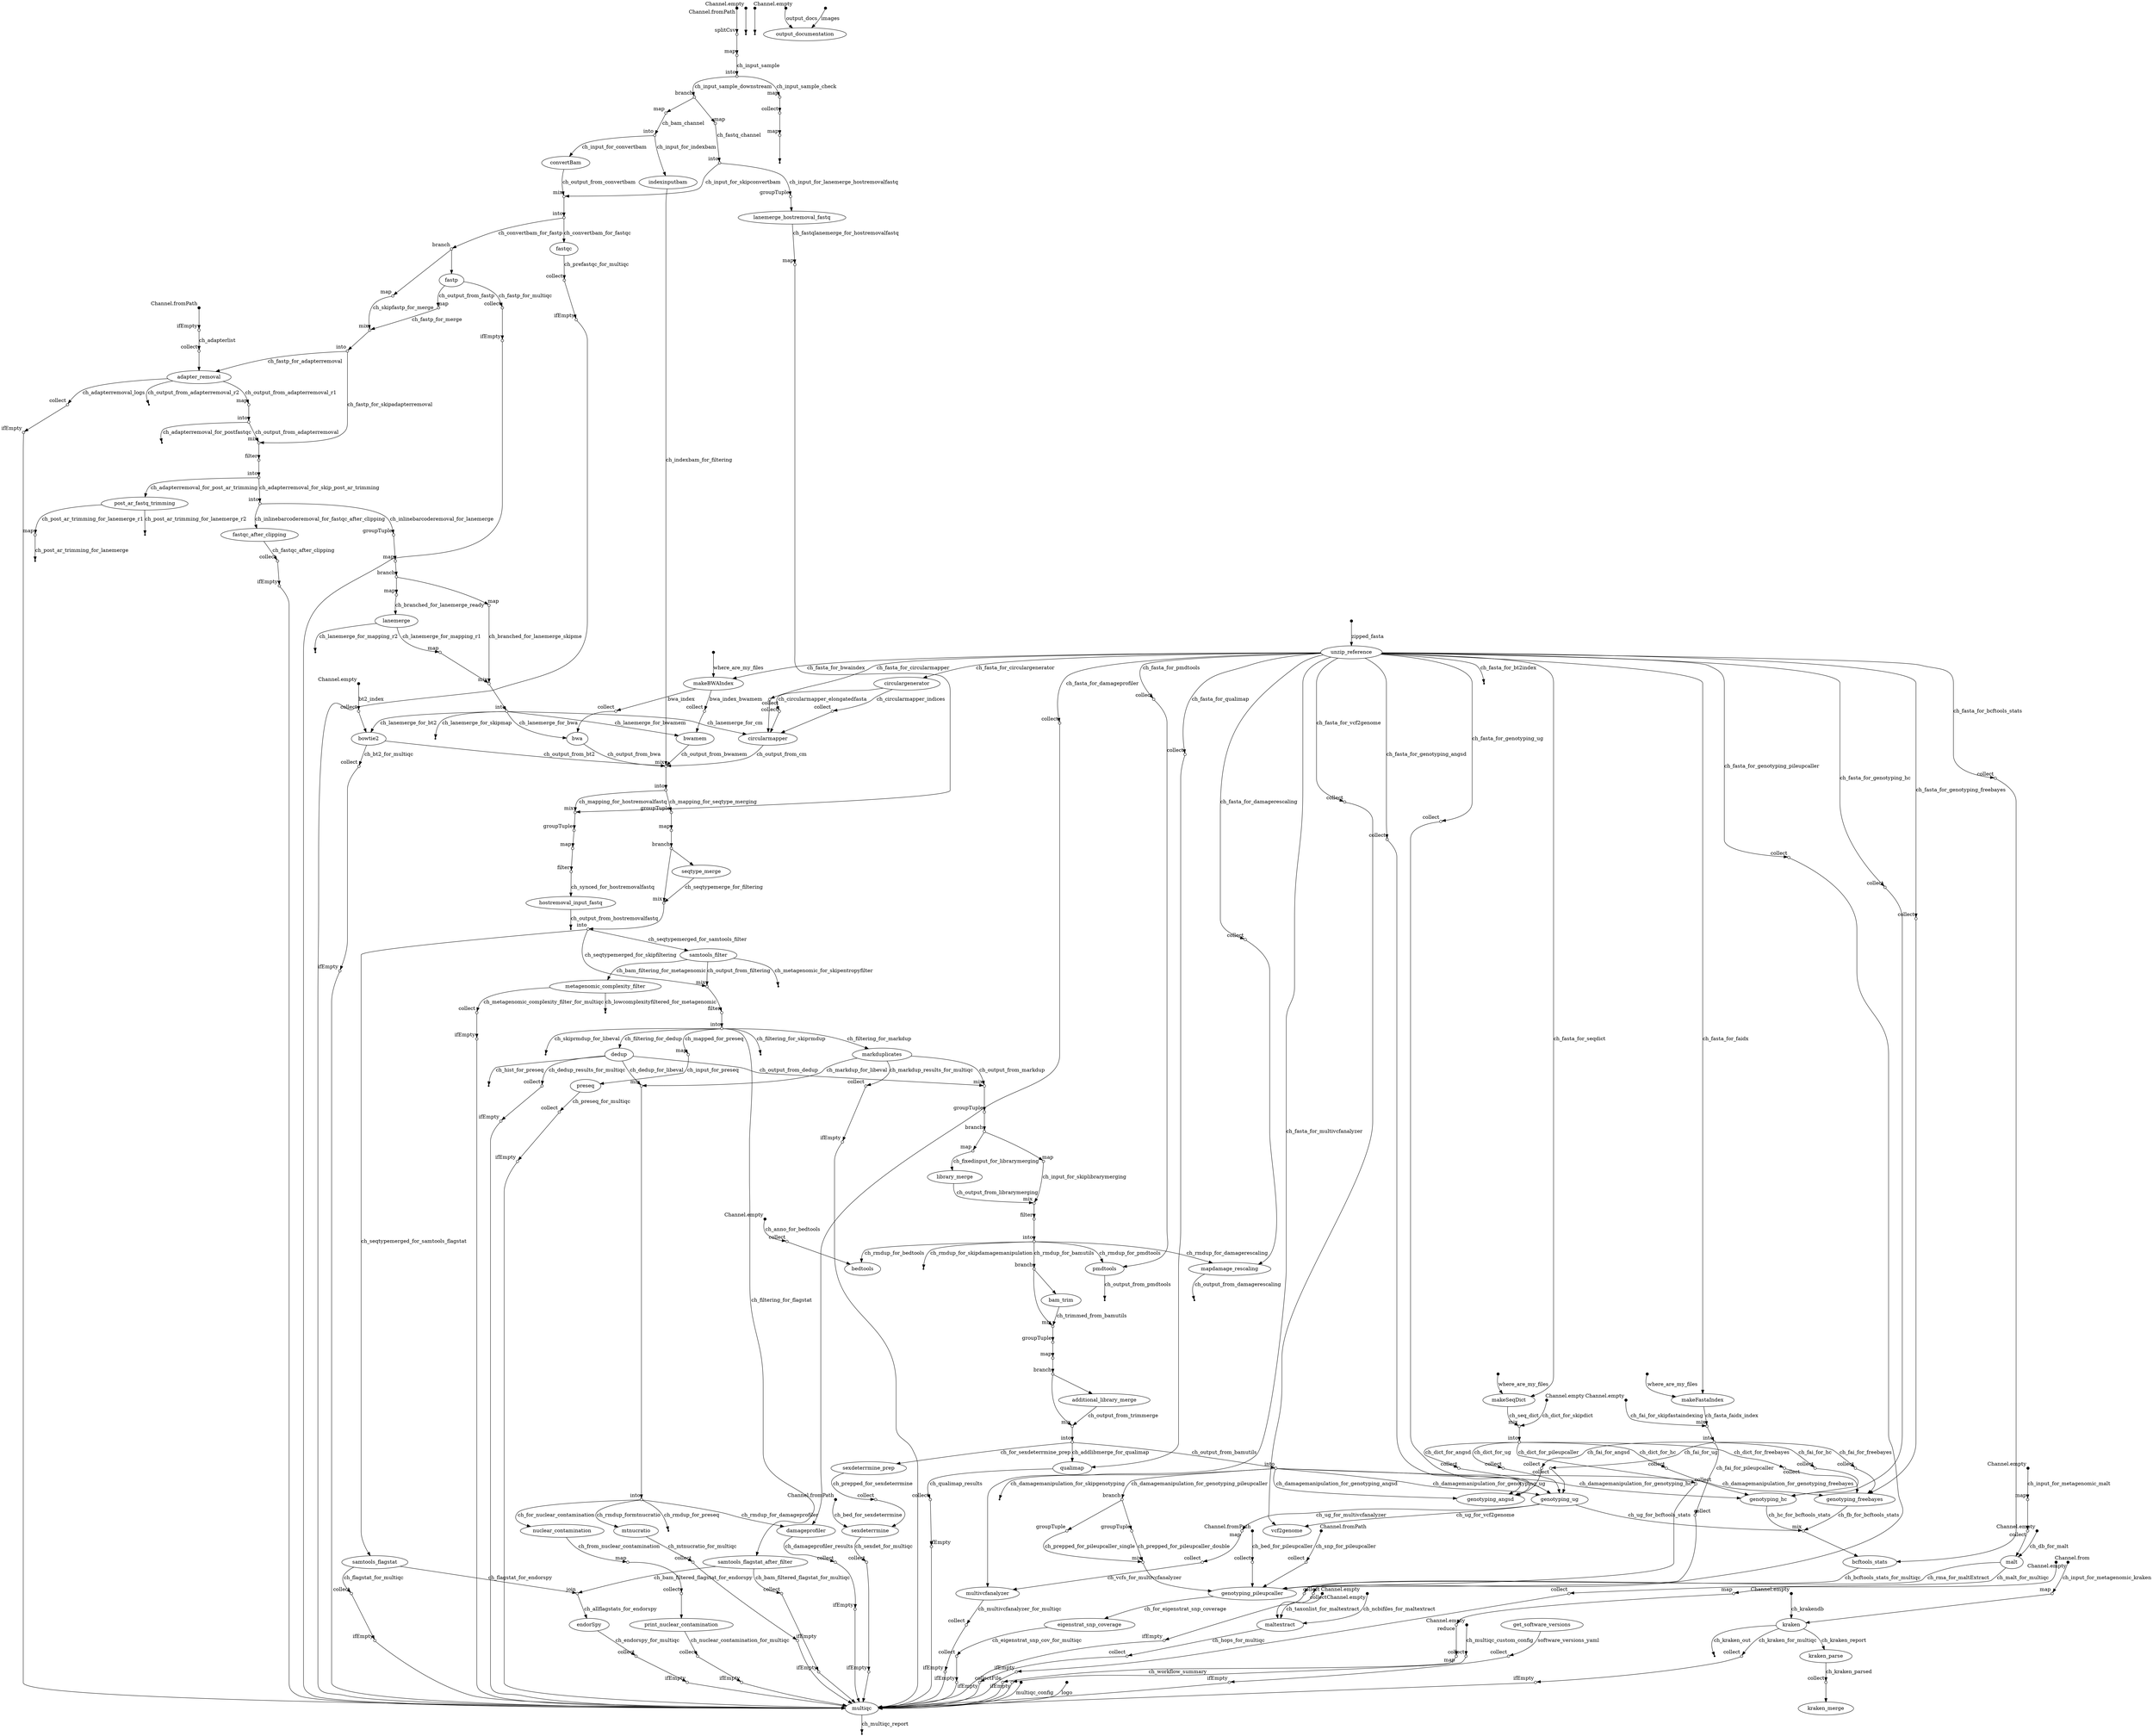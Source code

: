 digraph "pipeline_dag_20211126_150426" {
p0 [shape=point,label="",fixedsize=true,width=0.1,xlabel="Channel.empty"];
p141 [shape=circle,label="",fixedsize=true,width=0.1,xlabel="collect"];
p0 -> p141 [label="ch_anno_for_bedtools"];

p1 [shape=point,label="",fixedsize=true,width=0.1];
p2 [label="unzip_reference"];
p1 -> p2 [label="zipped_fasta"];

p2 [label="unzip_reference"];
p35 [label="makeBWAIndex"];
p2 -> p35 [label="ch_fasta_for_bwaindex"];

p2 [label="unzip_reference"];
p3 [shape=point];
p2 -> p3 [label="ch_fasta_for_bt2index"];

p2 [label="unzip_reference"];
p39 [label="makeFastaIndex"];
p2 -> p39 [label="ch_fasta_for_faidx"];

p2 [label="unzip_reference"];
p44 [label="makeSeqDict"];
p2 -> p44 [label="ch_fasta_for_seqdict"];

p2 [label="unzip_reference"];
p90 [label="circulargenerator"];
p2 -> p90 [label="ch_fasta_for_circulargenerator"];

p2 [label="unzip_reference"];
p92 [shape=circle,label="",fixedsize=true,width=0.1,xlabel="collect"];
p2 -> p92 [label="ch_fasta_for_circularmapper"];

p2 [label="unzip_reference"];
p143 [shape=circle,label="",fixedsize=true,width=0.1,xlabel="collect"];
p2 -> p143 [label="ch_fasta_for_damageprofiler"];

p2 [label="unzip_reference"];
p160 [shape=circle,label="",fixedsize=true,width=0.1,xlabel="collect"];
p2 -> p160 [label="ch_fasta_for_qualimap"];

p2 [label="unzip_reference"];
p148 [shape=circle,label="",fixedsize=true,width=0.1,xlabel="collect"];
p2 -> p148 [label="ch_fasta_for_pmdtools"];

p2 [label="unzip_reference"];
p164 [shape=circle,label="",fixedsize=true,width=0.1,xlabel="collect"];
p2 -> p164 [label="ch_fasta_for_genotyping_ug"];

p2 [label="unzip_reference"];
p168 [shape=circle,label="",fixedsize=true,width=0.1,xlabel="collect"];
p2 -> p168 [label="ch_fasta_for_genotyping_hc"];

p2 [label="unzip_reference"];
p172 [shape=circle,label="",fixedsize=true,width=0.1,xlabel="collect"];
p2 -> p172 [label="ch_fasta_for_genotyping_freebayes"];

p2 [label="unzip_reference"];
p180 [shape=circle,label="",fixedsize=true,width=0.1,xlabel="collect"];
p2 -> p180 [label="ch_fasta_for_genotyping_pileupcaller"];

p2 [label="unzip_reference"];
p194 [shape=circle,label="",fixedsize=true,width=0.1,xlabel="collect"];
p2 -> p194 [label="ch_fasta_for_vcf2genome"];

p2 [label="unzip_reference"];
p198 [label="multivcfanalyzer"];
p2 -> p198 [label="ch_fasta_for_multivcfanalyzer"];

p2 [label="unzip_reference"];
p187 [shape=circle,label="",fixedsize=true,width=0.1,xlabel="collect"];
p2 -> p187 [label="ch_fasta_for_genotyping_angsd"];

p2 [label="unzip_reference"];
p145 [shape=circle,label="",fixedsize=true,width=0.1,xlabel="collect"];
p2 -> p145 [label="ch_fasta_for_damagerescaling"];

p2 [label="unzip_reference"];
p192 [shape=circle,label="",fixedsize=true,width=0.1,xlabel="collect"];
p2 -> p192 [label="ch_fasta_for_bcftools_stats"];

p4 [shape=point,label="",fixedsize=true,width=0.1,xlabel="Channel.fromPath"];
p5 [shape=circle,label="",fixedsize=true,width=0.1,xlabel="ifEmpty"];
p4 -> p5;

p5 [shape=circle,label="",fixedsize=true,width=0.1,xlabel="ifEmpty"];
p58 [shape=circle,label="",fixedsize=true,width=0.1,xlabel="collect"];
p5 -> p58 [label="ch_adapterlist"];

p6 [shape=point,label="",fixedsize=true,width=0.1,xlabel="Channel.fromPath"];
p202 [label="sexdeterrmine"];
p6 -> p202 [label="ch_bed_for_sexdeterrmine"];

p7 [shape=point,label="",fixedsize=true,width=0.1,xlabel="Channel.fromPath"];
p183 [shape=circle,label="",fixedsize=true,width=0.1,xlabel="collect"];
p7 -> p183 [label="ch_bed_for_pileupcaller"];

p8 [shape=point,label="",fixedsize=true,width=0.1,xlabel="Channel.fromPath"];
p184 [shape=circle,label="",fixedsize=true,width=0.1,xlabel="collect"];
p8 -> p184 [label="ch_snp_for_pileupcaller"];

p9 [shape=point,label="",fixedsize=true,width=0.1,xlabel="Channel.empty"];
p213 [label="malt"];
p9 -> p213 [label="ch_db_for_malt"];

p10 [shape=point,label="",fixedsize=true,width=0.1,xlabel="Channel.empty"];
p215 [label="maltextract"];
p10 -> p215 [label="ch_taxonlist_for_maltextract"];

p11 [shape=point,label="",fixedsize=true,width=0.1,xlabel="Channel.empty"];
p215 [label="maltextract"];
p11 -> p215 [label="ch_ncbifiles_for_maltextract"];

p12 [shape=point,label="",fixedsize=true,width=0.1,xlabel="Channel.empty"];
p227 [shape=circle,label="",fixedsize=true,width=0.1,xlabel="collect"];
p12 -> p227 [label="ch_multiqc_custom_config"];

p13 [shape=point,label="",fixedsize=true,width=0.1,xlabel="Channel.empty"];
p14 [shape=point];
p13 -> p14;

p15 [shape=point,label="",fixedsize=true,width=0.1,xlabel="Channel.fromPath"];
p16 [shape=circle,label="",fixedsize=true,width=0.1,xlabel="splitCsv"];
p15 -> p16;

p16 [shape=circle,label="",fixedsize=true,width=0.1,xlabel="splitCsv"];
p17 [shape=circle,label="",fixedsize=true,width=0.1,xlabel="map"];
p16 -> p17;

p17 [shape=circle,label="",fixedsize=true,width=0.1,xlabel="map"];
p18 [shape=circle,label="",fixedsize=true,width=0.1,xlabel="into"];
p17 -> p18 [label="ch_input_sample"];

p18 [shape=circle,label="",fixedsize=true,width=0.1,xlabel="into"];
p23 [shape=circle,label="",fixedsize=true,width=0.1,xlabel="branch"];
p18 -> p23 [label="ch_input_sample_downstream"];

p18 [shape=circle,label="",fixedsize=true,width=0.1,xlabel="into"];
p19 [shape=circle,label="",fixedsize=true,width=0.1,xlabel="map"];
p18 -> p19 [label="ch_input_sample_check"];

p19 [shape=circle,label="",fixedsize=true,width=0.1,xlabel="map"];
p20 [shape=circle,label="",fixedsize=true,width=0.1,xlabel="collect"];
p19 -> p20;

p20 [shape=circle,label="",fixedsize=true,width=0.1,xlabel="collect"];
p21 [shape=circle,label="",fixedsize=true,width=0.1,xlabel="map"];
p20 -> p21;

p21 [shape=circle,label="",fixedsize=true,width=0.1,xlabel="map"];
p22 [shape=point];
p21 -> p22;

p23 [shape=circle,label="",fixedsize=true,width=0.1,xlabel="branch"];
p25 [shape=circle,label="",fixedsize=true,width=0.1,xlabel="map"];
p23 -> p25;

p23 [shape=circle,label="",fixedsize=true,width=0.1,xlabel="branch"];
p24 [shape=circle,label="",fixedsize=true,width=0.1,xlabel="map"];
p23 -> p24;

p24 [shape=circle,label="",fixedsize=true,width=0.1,xlabel="map"];
p29 [shape=circle,label="",fixedsize=true,width=0.1,xlabel="into"];
p24 -> p29 [label="ch_fastq_channel"];

p25 [shape=circle,label="",fixedsize=true,width=0.1,xlabel="map"];
p28 [shape=circle,label="",fixedsize=true,width=0.1,xlabel="into"];
p25 -> p28 [label="ch_bam_channel"];

p26 [shape=point,label="",fixedsize=true,width=0.1,xlabel="Channel.empty"];
p27 [shape=point];
p26 -> p27;

p28 [shape=circle,label="",fixedsize=true,width=0.1,xlabel="into"];
p47 [label="convertBam"];
p28 -> p47 [label="ch_input_for_convertbam"];

p28 [shape=circle,label="",fixedsize=true,width=0.1,xlabel="into"];
p48 [label="indexinputbam"];
p28 -> p48 [label="ch_input_for_indexbam"];

p29 [shape=circle,label="",fixedsize=true,width=0.1,xlabel="into"];
p49 [shape=circle,label="",fixedsize=true,width=0.1,xlabel="mix"];
p29 -> p49 [label="ch_input_for_skipconvertbam"];

p29 [shape=circle,label="",fixedsize=true,width=0.1,xlabel="into"];
p83 [shape=circle,label="",fixedsize=true,width=0.1,xlabel="groupTuple"];
p29 -> p83 [label="ch_input_for_lanemerge_hostremovalfastq"];

p30 [shape=point,label="",fixedsize=true,width=0.1,xlabel="Channel.from"];
p31 [shape=circle,label="",fixedsize=true,width=0.1,xlabel="map"];
p30 -> p31;

p31 [shape=circle,label="",fixedsize=true,width=0.1,xlabel="map"];
p32 [shape=circle,label="",fixedsize=true,width=0.1,xlabel="reduce"];
p31 -> p32;

p32 [shape=circle,label="",fixedsize=true,width=0.1,xlabel="reduce"];
p33 [shape=circle,label="",fixedsize=true,width=0.1,xlabel="map"];
p32 -> p33;

p33 [shape=circle,label="",fixedsize=true,width=0.1,xlabel="map"];
p277 [shape=circle,label="",fixedsize=true,width=0.1,xlabel="collectFile"];
p33 -> p277 [label="ch_workflow_summary"];

p34 [shape=point,label="",fixedsize=true,width=0.1];
p35 [label="makeBWAIndex"];
p34 -> p35 [label="where_are_my_files"];

p35 [label="makeBWAIndex"];
p86 [shape=circle,label="",fixedsize=true,width=0.1,xlabel="collect"];
p35 -> p86 [label="bwa_index"];

p35 [label="makeBWAIndex"];
p88 [shape=circle,label="",fixedsize=true,width=0.1,xlabel="collect"];
p35 -> p88 [label="bwa_index_bwamem"];

p36 [shape=point,label="",fixedsize=true,width=0.1,xlabel="Channel.empty"];
p95 [shape=circle,label="",fixedsize=true,width=0.1,xlabel="collect"];
p36 -> p95 [label="bt2_index"];

p37 [shape=point,label="",fixedsize=true,width=0.1,xlabel="Channel.empty"];
p40 [shape=circle,label="",fixedsize=true,width=0.1,xlabel="mix"];
p37 -> p40 [label="ch_fai_for_skipfastaindexing"];

p38 [shape=point,label="",fixedsize=true,width=0.1];
p39 [label="makeFastaIndex"];
p38 -> p39 [label="where_are_my_files"];

p39 [label="makeFastaIndex"];
p40 [shape=circle,label="",fixedsize=true,width=0.1,xlabel="mix"];
p39 -> p40 [label="ch_fasta_faidx_index"];

p40 [shape=circle,label="",fixedsize=true,width=0.1,xlabel="mix"];
p41 [shape=circle,label="",fixedsize=true,width=0.1,xlabel="into"];
p40 -> p41;

p41 [shape=circle,label="",fixedsize=true,width=0.1,xlabel="into"];
p188 [shape=circle,label="",fixedsize=true,width=0.1,xlabel="collect"];
p41 -> p188 [label="ch_fai_for_angsd"];

p41 [shape=circle,label="",fixedsize=true,width=0.1,xlabel="into"];
p181 [shape=circle,label="",fixedsize=true,width=0.1,xlabel="collect"];
p41 -> p181 [label="ch_fai_for_pileupcaller"];

p41 [shape=circle,label="",fixedsize=true,width=0.1,xlabel="into"];
p169 [shape=circle,label="",fixedsize=true,width=0.1,xlabel="collect"];
p41 -> p169 [label="ch_fai_for_hc"];

p41 [shape=circle,label="",fixedsize=true,width=0.1,xlabel="into"];
p165 [shape=circle,label="",fixedsize=true,width=0.1,xlabel="collect"];
p41 -> p165 [label="ch_fai_for_ug"];

p41 [shape=circle,label="",fixedsize=true,width=0.1,xlabel="into"];
p173 [shape=circle,label="",fixedsize=true,width=0.1,xlabel="collect"];
p41 -> p173 [label="ch_fai_for_freebayes"];

p42 [shape=point,label="",fixedsize=true,width=0.1,xlabel="Channel.empty"];
p45 [shape=circle,label="",fixedsize=true,width=0.1,xlabel="mix"];
p42 -> p45 [label="ch_dict_for_skipdict"];

p43 [shape=point,label="",fixedsize=true,width=0.1];
p44 [label="makeSeqDict"];
p43 -> p44 [label="where_are_my_files"];

p44 [label="makeSeqDict"];
p45 [shape=circle,label="",fixedsize=true,width=0.1,xlabel="mix"];
p44 -> p45 [label="ch_seq_dict"];

p45 [shape=circle,label="",fixedsize=true,width=0.1,xlabel="mix"];
p46 [shape=circle,label="",fixedsize=true,width=0.1,xlabel="into"];
p45 -> p46;

p46 [shape=circle,label="",fixedsize=true,width=0.1,xlabel="into"];
p174 [shape=circle,label="",fixedsize=true,width=0.1,xlabel="collect"];
p46 -> p174 [label="ch_dict_for_freebayes"];

p46 [shape=circle,label="",fixedsize=true,width=0.1,xlabel="into"];
p189 [shape=circle,label="",fixedsize=true,width=0.1,xlabel="collect"];
p46 -> p189 [label="ch_dict_for_angsd"];

p46 [shape=circle,label="",fixedsize=true,width=0.1,xlabel="into"];
p182 [shape=circle,label="",fixedsize=true,width=0.1,xlabel="collect"];
p46 -> p182 [label="ch_dict_for_pileupcaller"];

p46 [shape=circle,label="",fixedsize=true,width=0.1,xlabel="into"];
p166 [shape=circle,label="",fixedsize=true,width=0.1,xlabel="collect"];
p46 -> p166 [label="ch_dict_for_ug"];

p46 [shape=circle,label="",fixedsize=true,width=0.1,xlabel="into"];
p170 [shape=circle,label="",fixedsize=true,width=0.1,xlabel="collect"];
p46 -> p170 [label="ch_dict_for_hc"];

p47 [label="convertBam"];
p49 [shape=circle,label="",fixedsize=true,width=0.1,xlabel="mix"];
p47 -> p49 [label="ch_output_from_convertbam"];

p48 [label="indexinputbam"];
p97 [shape=circle,label="",fixedsize=true,width=0.1,xlabel="mix"];
p48 -> p97 [label="ch_indexbam_for_filtering"];

p49 [shape=circle,label="",fixedsize=true,width=0.1,xlabel="mix"];
p50 [shape=circle,label="",fixedsize=true,width=0.1,xlabel="into"];
p49 -> p50;

p50 [shape=circle,label="",fixedsize=true,width=0.1,xlabel="into"];
p52 [shape=circle,label="",fixedsize=true,width=0.1,xlabel="branch"];
p50 -> p52 [label="ch_convertbam_for_fastp"];

p50 [shape=circle,label="",fixedsize=true,width=0.1,xlabel="into"];
p51 [label="fastqc"];
p50 -> p51 [label="ch_convertbam_for_fastqc"];

p51 [label="fastqc"];
p231 [shape=circle,label="",fixedsize=true,width=0.1,xlabel="collect"];
p51 -> p231 [label="ch_prefastqc_for_multiqc"];

p52 [shape=circle,label="",fixedsize=true,width=0.1,xlabel="branch"];
p54 [shape=circle,label="",fixedsize=true,width=0.1,xlabel="map"];
p52 -> p54;

p52 [shape=circle,label="",fixedsize=true,width=0.1,xlabel="branch"];
p53 [label="fastp"];
p52 -> p53;

p53 [label="fastp"];
p55 [shape=circle,label="",fixedsize=true,width=0.1,xlabel="map"];
p53 -> p55 [label="ch_output_from_fastp"];

p53 [label="fastp"];
p253 [shape=circle,label="",fixedsize=true,width=0.1,xlabel="collect"];
p53 -> p253 [label="ch_fastp_for_multiqc"];

p54 [shape=circle,label="",fixedsize=true,width=0.1,xlabel="map"];
p56 [shape=circle,label="",fixedsize=true,width=0.1,xlabel="mix"];
p54 -> p56 [label="ch_skipfastp_for_merge"];

p55 [shape=circle,label="",fixedsize=true,width=0.1,xlabel="map"];
p56 [shape=circle,label="",fixedsize=true,width=0.1,xlabel="mix"];
p55 -> p56 [label="ch_fastp_for_merge"];

p56 [shape=circle,label="",fixedsize=true,width=0.1,xlabel="mix"];
p57 [shape=circle,label="",fixedsize=true,width=0.1,xlabel="into"];
p56 -> p57;

p57 [shape=circle,label="",fixedsize=true,width=0.1,xlabel="into"];
p64 [shape=circle,label="",fixedsize=true,width=0.1,xlabel="mix"];
p57 -> p64 [label="ch_fastp_for_skipadapterremoval"];

p57 [shape=circle,label="",fixedsize=true,width=0.1,xlabel="into"];
p59 [label="adapter_removal"];
p57 -> p59 [label="ch_fastp_for_adapterremoval"];

p58 [shape=circle,label="",fixedsize=true,width=0.1,xlabel="collect"];
p59 [label="adapter_removal"];
p58 -> p59;

p59 [label="adapter_removal"];
p61 [shape=circle,label="",fixedsize=true,width=0.1,xlabel="map"];
p59 -> p61 [label="ch_output_from_adapterremoval_r1"];

p59 [label="adapter_removal"];
p60 [shape=point];
p59 -> p60 [label="ch_output_from_adapterremoval_r2"];

p59 [label="adapter_removal"];
p235 [shape=circle,label="",fixedsize=true,width=0.1,xlabel="collect"];
p59 -> p235 [label="ch_adapterremoval_logs"];

p61 [shape=circle,label="",fixedsize=true,width=0.1,xlabel="map"];
p62 [shape=circle,label="",fixedsize=true,width=0.1,xlabel="into"];
p61 -> p62;

p62 [shape=circle,label="",fixedsize=true,width=0.1,xlabel="into"];
p64 [shape=circle,label="",fixedsize=true,width=0.1,xlabel="mix"];
p62 -> p64 [label="ch_output_from_adapterremoval"];

p62 [shape=circle,label="",fixedsize=true,width=0.1,xlabel="into"];
p63 [shape=point];
p62 -> p63 [label="ch_adapterremoval_for_postfastqc"];

p64 [shape=circle,label="",fixedsize=true,width=0.1,xlabel="mix"];
p65 [shape=circle,label="",fixedsize=true,width=0.1,xlabel="filter"];
p64 -> p65;

p65 [shape=circle,label="",fixedsize=true,width=0.1,xlabel="filter"];
p66 [shape=circle,label="",fixedsize=true,width=0.1,xlabel="into"];
p65 -> p66;

p66 [shape=circle,label="",fixedsize=true,width=0.1,xlabel="into"];
p67 [label="post_ar_fastq_trimming"];
p66 -> p67 [label="ch_adapterremoval_for_post_ar_trimming"];

p66 [shape=circle,label="",fixedsize=true,width=0.1,xlabel="into"];
p71 [shape=circle,label="",fixedsize=true,width=0.1,xlabel="into"];
p66 -> p71 [label="ch_adapterremoval_for_skip_post_ar_trimming"];

p67 [label="post_ar_fastq_trimming"];
p69 [shape=circle,label="",fixedsize=true,width=0.1,xlabel="map"];
p67 -> p69 [label="ch_post_ar_trimming_for_lanemerge_r1"];

p67 [label="post_ar_fastq_trimming"];
p68 [shape=point];
p67 -> p68 [label="ch_post_ar_trimming_for_lanemerge_r2"];

p69 [shape=circle,label="",fixedsize=true,width=0.1,xlabel="map"];
p70 [shape=point];
p69 -> p70 [label="ch_post_ar_trimming_for_lanemerge"];

p71 [shape=circle,label="",fixedsize=true,width=0.1,xlabel="into"];
p72 [shape=circle,label="",fixedsize=true,width=0.1,xlabel="groupTuple"];
p71 -> p72 [label="ch_inlinebarcoderemoval_for_lanemerge"];

p71 [shape=circle,label="",fixedsize=true,width=0.1,xlabel="into"];
p85 [label="fastqc_after_clipping"];
p71 -> p85 [label="ch_inlinebarcoderemoval_for_fastqc_after_clipping"];

p72 [shape=circle,label="",fixedsize=true,width=0.1,xlabel="groupTuple"];
p73 [shape=circle,label="",fixedsize=true,width=0.1,xlabel="map"];
p72 -> p73;

p73 [shape=circle,label="",fixedsize=true,width=0.1,xlabel="map"];
p74 [shape=circle,label="",fixedsize=true,width=0.1,xlabel="branch"];
p73 -> p74;

p74 [shape=circle,label="",fixedsize=true,width=0.1,xlabel="branch"];
p75 [shape=circle,label="",fixedsize=true,width=0.1,xlabel="map"];
p74 -> p75;

p74 [shape=circle,label="",fixedsize=true,width=0.1,xlabel="branch"];
p76 [shape=circle,label="",fixedsize=true,width=0.1,xlabel="map"];
p74 -> p76;

p75 [shape=circle,label="",fixedsize=true,width=0.1,xlabel="map"];
p80 [shape=circle,label="",fixedsize=true,width=0.1,xlabel="mix"];
p75 -> p80 [label="ch_branched_for_lanemerge_skipme"];

p76 [shape=circle,label="",fixedsize=true,width=0.1,xlabel="map"];
p77 [label="lanemerge"];
p76 -> p77 [label="ch_branched_for_lanemerge_ready"];

p77 [label="lanemerge"];
p79 [shape=circle,label="",fixedsize=true,width=0.1,xlabel="map"];
p77 -> p79 [label="ch_lanemerge_for_mapping_r1"];

p77 [label="lanemerge"];
p78 [shape=point];
p77 -> p78 [label="ch_lanemerge_for_mapping_r2"];

p79 [shape=circle,label="",fixedsize=true,width=0.1,xlabel="map"];
p80 [shape=circle,label="",fixedsize=true,width=0.1,xlabel="mix"];
p79 -> p80;

p80 [shape=circle,label="",fixedsize=true,width=0.1,xlabel="mix"];
p81 [shape=circle,label="",fixedsize=true,width=0.1,xlabel="into"];
p80 -> p81;

p81 [shape=circle,label="",fixedsize=true,width=0.1,xlabel="into"];
p82 [shape=point];
p81 -> p82 [label="ch_lanemerge_for_skipmap"];

p81 [shape=circle,label="",fixedsize=true,width=0.1,xlabel="into"];
p87 [label="bwa"];
p81 -> p87 [label="ch_lanemerge_for_bwa"];

p81 [shape=circle,label="",fixedsize=true,width=0.1,xlabel="into"];
p94 [label="circularmapper"];
p81 -> p94 [label="ch_lanemerge_for_cm"];

p81 [shape=circle,label="",fixedsize=true,width=0.1,xlabel="into"];
p89 [label="bwamem"];
p81 -> p89 [label="ch_lanemerge_for_bwamem"];

p81 [shape=circle,label="",fixedsize=true,width=0.1,xlabel="into"];
p96 [label="bowtie2"];
p81 -> p96 [label="ch_lanemerge_for_bt2"];

p83 [shape=circle,label="",fixedsize=true,width=0.1,xlabel="groupTuple"];
p84 [label="lanemerge_hostremoval_fastq"];
p83 -> p84;

p84 [label="lanemerge_hostremoval_fastq"];
p99 [shape=circle,label="",fixedsize=true,width=0.1,xlabel="map"];
p84 -> p99 [label="ch_fastqlanemerge_for_hostremovalfastq"];

p85 [label="fastqc_after_clipping"];
p233 [shape=circle,label="",fixedsize=true,width=0.1,xlabel="collect"];
p85 -> p233 [label="ch_fastqc_after_clipping"];

p86 [shape=circle,label="",fixedsize=true,width=0.1,xlabel="collect"];
p87 [label="bwa"];
p86 -> p87;

p87 [label="bwa"];
p97 [shape=circle,label="",fixedsize=true,width=0.1,xlabel="mix"];
p87 -> p97 [label="ch_output_from_bwa"];

p88 [shape=circle,label="",fixedsize=true,width=0.1,xlabel="collect"];
p89 [label="bwamem"];
p88 -> p89;

p89 [label="bwamem"];
p97 [shape=circle,label="",fixedsize=true,width=0.1,xlabel="mix"];
p89 -> p97 [label="ch_output_from_bwamem"];

p90 [label="circulargenerator"];
p91 [shape=circle,label="",fixedsize=true,width=0.1,xlabel="collect"];
p90 -> p91 [label="ch_circularmapper_indices"];

p90 [label="circulargenerator"];
p93 [shape=circle,label="",fixedsize=true,width=0.1,xlabel="collect"];
p90 -> p93 [label="ch_circularmapper_elongatedfasta"];

p91 [shape=circle,label="",fixedsize=true,width=0.1,xlabel="collect"];
p94 [label="circularmapper"];
p91 -> p94;

p92 [shape=circle,label="",fixedsize=true,width=0.1,xlabel="collect"];
p94 [label="circularmapper"];
p92 -> p94;

p93 [shape=circle,label="",fixedsize=true,width=0.1,xlabel="collect"];
p94 [label="circularmapper"];
p93 -> p94;

p94 [label="circularmapper"];
p97 [shape=circle,label="",fixedsize=true,width=0.1,xlabel="mix"];
p94 -> p97 [label="ch_output_from_cm"];

p95 [shape=circle,label="",fixedsize=true,width=0.1,xlabel="collect"];
p96 [label="bowtie2"];
p95 -> p96;

p96 [label="bowtie2"];
p97 [shape=circle,label="",fixedsize=true,width=0.1,xlabel="mix"];
p96 -> p97 [label="ch_output_from_bt2"];

p96 [label="bowtie2"];
p237 [shape=circle,label="",fixedsize=true,width=0.1,xlabel="collect"];
p96 -> p237 [label="ch_bt2_for_multiqc"];

p97 [shape=circle,label="",fixedsize=true,width=0.1,xlabel="mix"];
p98 [shape=circle,label="",fixedsize=true,width=0.1,xlabel="into"];
p97 -> p98;

p98 [shape=circle,label="",fixedsize=true,width=0.1,xlabel="into"];
p106 [shape=circle,label="",fixedsize=true,width=0.1,xlabel="groupTuple"];
p98 -> p106 [label="ch_mapping_for_seqtype_merging"];

p98 [shape=circle,label="",fixedsize=true,width=0.1,xlabel="into"];
p100 [shape=circle,label="",fixedsize=true,width=0.1,xlabel="mix"];
p98 -> p100 [label="ch_mapping_for_hostremovalfastq"];

p99 [shape=circle,label="",fixedsize=true,width=0.1,xlabel="map"];
p100 [shape=circle,label="",fixedsize=true,width=0.1,xlabel="mix"];
p99 -> p100;

p100 [shape=circle,label="",fixedsize=true,width=0.1,xlabel="mix"];
p101 [shape=circle,label="",fixedsize=true,width=0.1,xlabel="groupTuple"];
p100 -> p101;

p101 [shape=circle,label="",fixedsize=true,width=0.1,xlabel="groupTuple"];
p102 [shape=circle,label="",fixedsize=true,width=0.1,xlabel="map"];
p101 -> p102;

p102 [shape=circle,label="",fixedsize=true,width=0.1,xlabel="map"];
p103 [shape=circle,label="",fixedsize=true,width=0.1,xlabel="filter"];
p102 -> p103;

p103 [shape=circle,label="",fixedsize=true,width=0.1,xlabel="filter"];
p104 [label="hostremoval_input_fastq"];
p103 -> p104 [label="ch_synced_for_hostremovalfastq"];

p104 [label="hostremoval_input_fastq"];
p105 [shape=point];
p104 -> p105 [label="ch_output_from_hostremovalfastq"];

p106 [shape=circle,label="",fixedsize=true,width=0.1,xlabel="groupTuple"];
p107 [shape=circle,label="",fixedsize=true,width=0.1,xlabel="map"];
p106 -> p107;

p107 [shape=circle,label="",fixedsize=true,width=0.1,xlabel="map"];
p108 [shape=circle,label="",fixedsize=true,width=0.1,xlabel="branch"];
p107 -> p108;

p108 [shape=circle,label="",fixedsize=true,width=0.1,xlabel="branch"];
p110 [shape=circle,label="",fixedsize=true,width=0.1,xlabel="mix"];
p108 -> p110;

p108 [shape=circle,label="",fixedsize=true,width=0.1,xlabel="branch"];
p109 [label="seqtype_merge"];
p108 -> p109;

p109 [label="seqtype_merge"];
p110 [shape=circle,label="",fixedsize=true,width=0.1,xlabel="mix"];
p109 -> p110 [label="ch_seqtypemerge_for_filtering"];

p110 [shape=circle,label="",fixedsize=true,width=0.1,xlabel="mix"];
p111 [shape=circle,label="",fixedsize=true,width=0.1,xlabel="into"];
p110 -> p111;

p111 [shape=circle,label="",fixedsize=true,width=0.1,xlabel="into"];
p112 [label="samtools_flagstat"];
p111 -> p112 [label="ch_seqtypemerged_for_samtools_flagstat"];

p111 [shape=circle,label="",fixedsize=true,width=0.1,xlabel="into"];
p113 [label="samtools_filter"];
p111 -> p113 [label="ch_seqtypemerged_for_samtools_filter"];

p111 [shape=circle,label="",fixedsize=true,width=0.1,xlabel="into"];
p115 [shape=circle,label="",fixedsize=true,width=0.1,xlabel="mix"];
p111 -> p115 [label="ch_seqtypemerged_for_skipfiltering"];

p112 [label="samtools_flagstat"];
p239 [shape=circle,label="",fixedsize=true,width=0.1,xlabel="collect"];
p112 -> p239 [label="ch_flagstat_for_multiqc"];

p112 [label="samtools_flagstat"];
p121 [shape=circle,label="",fixedsize=true,width=0.1,xlabel="join"];
p112 -> p121 [label="ch_flagstat_for_endorspy"];

p113 [label="samtools_filter"];
p115 [shape=circle,label="",fixedsize=true,width=0.1,xlabel="mix"];
p113 -> p115 [label="ch_output_from_filtering"];

p113 [label="samtools_filter"];
p207 [label="metagenomic_complexity_filter"];
p113 -> p207 [label="ch_bam_filtering_for_metagenomic"];

p113 [label="samtools_filter"];
p114 [shape=point];
p113 -> p114 [label="ch_metagenomic_for_skipentropyfilter"];

p115 [shape=circle,label="",fixedsize=true,width=0.1,xlabel="mix"];
p116 [shape=circle,label="",fixedsize=true,width=0.1,xlabel="filter"];
p115 -> p116;

p116 [shape=circle,label="",fixedsize=true,width=0.1,xlabel="filter"];
p117 [shape=circle,label="",fixedsize=true,width=0.1,xlabel="into"];
p116 -> p117;

p117 [shape=circle,label="",fixedsize=true,width=0.1,xlabel="into"];
p119 [shape=point];
p117 -> p119 [label="ch_filtering_for_skiprmdup"];

p117 [shape=circle,label="",fixedsize=true,width=0.1,xlabel="into"];
p125 [label="markduplicates"];
p117 -> p125 [label="ch_filtering_for_markdup"];

p117 [shape=circle,label="",fixedsize=true,width=0.1,xlabel="into"];
p118 [shape=point];
p117 -> p118 [label="ch_skiprmdup_for_libeval"];

p117 [shape=circle,label="",fixedsize=true,width=0.1,xlabel="into"];
p123 [label="dedup"];
p117 -> p123 [label="ch_filtering_for_dedup"];

p117 [shape=circle,label="",fixedsize=true,width=0.1,xlabel="into"];
p120 [label="samtools_flagstat_after_filter"];
p117 -> p120 [label="ch_filtering_for_flagstat"];

p117 [shape=circle,label="",fixedsize=true,width=0.1,xlabel="into"];
p139 [shape=circle,label="",fixedsize=true,width=0.1,xlabel="map"];
p117 -> p139 [label="ch_mapped_for_preseq"];

p120 [label="samtools_flagstat_after_filter"];
p241 [shape=circle,label="",fixedsize=true,width=0.1,xlabel="collect"];
p120 -> p241 [label="ch_bam_filtered_flagstat_for_multiqc"];

p120 [label="samtools_flagstat_after_filter"];
p121 [shape=circle,label="",fixedsize=true,width=0.1,xlabel="join"];
p120 -> p121 [label="ch_bam_filtered_flagstat_for_endorspy"];

p121 [shape=circle,label="",fixedsize=true,width=0.1,xlabel="join"];
p122 [label="endorSpy"];
p121 -> p122 [label="ch_allflagstats_for_endorspy"];

p122 [label="endorSpy"];
p259 [shape=circle,label="",fixedsize=true,width=0.1,xlabel="collect"];
p122 -> p259 [label="ch_endorspy_for_multiqc"];

p123 [label="dedup"];
p124 [shape=point];
p123 -> p124 [label="ch_hist_for_preseq"];

p123 [label="dedup"];
p251 [shape=circle,label="",fixedsize=true,width=0.1,xlabel="collect"];
p123 -> p251 [label="ch_dedup_results_for_multiqc"];

p123 [label="dedup"];
p129 [shape=circle,label="",fixedsize=true,width=0.1,xlabel="mix"];
p123 -> p129 [label="ch_output_from_dedup"];

p123 [label="dedup"];
p126 [shape=circle,label="",fixedsize=true,width=0.1,xlabel="mix"];
p123 -> p126 [label="ch_dedup_for_libeval"];

p125 [label="markduplicates"];
p249 [shape=circle,label="",fixedsize=true,width=0.1,xlabel="collect"];
p125 -> p249 [label="ch_markdup_results_for_multiqc"];

p125 [label="markduplicates"];
p129 [shape=circle,label="",fixedsize=true,width=0.1,xlabel="mix"];
p125 -> p129 [label="ch_output_from_markdup"];

p125 [label="markduplicates"];
p126 [shape=circle,label="",fixedsize=true,width=0.1,xlabel="mix"];
p125 -> p126 [label="ch_markdup_for_libeval"];

p126 [shape=circle,label="",fixedsize=true,width=0.1,xlabel="mix"];
p127 [shape=circle,label="",fixedsize=true,width=0.1,xlabel="into"];
p126 -> p127;

p127 [shape=circle,label="",fixedsize=true,width=0.1,xlabel="into"];
p128 [shape=point];
p127 -> p128 [label="ch_rmdup_for_preseq"];

p127 [shape=circle,label="",fixedsize=true,width=0.1,xlabel="into"];
p144 [label="damageprofiler"];
p127 -> p144 [label="ch_rmdup_for_damageprofiler"];

p127 [shape=circle,label="",fixedsize=true,width=0.1,xlabel="into"];
p203 [label="nuclear_contamination"];
p127 -> p203 [label="ch_for_nuclear_contamination"];

p127 [shape=circle,label="",fixedsize=true,width=0.1,xlabel="into"];
p199 [label="mtnucratio"];
p127 -> p199 [label="ch_rmdup_formtnucratio"];

p129 [shape=circle,label="",fixedsize=true,width=0.1,xlabel="mix"];
p130 [shape=circle,label="",fixedsize=true,width=0.1,xlabel="groupTuple"];
p129 -> p130;

p130 [shape=circle,label="",fixedsize=true,width=0.1,xlabel="groupTuple"];
p131 [shape=circle,label="",fixedsize=true,width=0.1,xlabel="branch"];
p130 -> p131;

p131 [shape=circle,label="",fixedsize=true,width=0.1,xlabel="branch"];
p133 [shape=circle,label="",fixedsize=true,width=0.1,xlabel="map"];
p131 -> p133;

p131 [shape=circle,label="",fixedsize=true,width=0.1,xlabel="branch"];
p132 [shape=circle,label="",fixedsize=true,width=0.1,xlabel="map"];
p131 -> p132;

p132 [shape=circle,label="",fixedsize=true,width=0.1,xlabel="map"];
p135 [shape=circle,label="",fixedsize=true,width=0.1,xlabel="mix"];
p132 -> p135 [label="ch_input_for_skiplibrarymerging"];

p133 [shape=circle,label="",fixedsize=true,width=0.1,xlabel="map"];
p134 [label="library_merge"];
p133 -> p134 [label="ch_fixedinput_for_librarymerging"];

p134 [label="library_merge"];
p135 [shape=circle,label="",fixedsize=true,width=0.1,xlabel="mix"];
p134 -> p135 [label="ch_output_from_librarymerging"];

p135 [shape=circle,label="",fixedsize=true,width=0.1,xlabel="mix"];
p136 [shape=circle,label="",fixedsize=true,width=0.1,xlabel="filter"];
p135 -> p136;

p136 [shape=circle,label="",fixedsize=true,width=0.1,xlabel="filter"];
p137 [shape=circle,label="",fixedsize=true,width=0.1,xlabel="into"];
p136 -> p137;

p137 [shape=circle,label="",fixedsize=true,width=0.1,xlabel="into"];
p138 [shape=point];
p137 -> p138 [label="ch_rmdup_for_skipdamagemanipulation"];

p137 [shape=circle,label="",fixedsize=true,width=0.1,xlabel="into"];
p149 [label="pmdtools"];
p137 -> p149 [label="ch_rmdup_for_pmdtools"];

p137 [shape=circle,label="",fixedsize=true,width=0.1,xlabel="into"];
p142 [label="bedtools"];
p137 -> p142 [label="ch_rmdup_for_bedtools"];

p137 [shape=circle,label="",fixedsize=true,width=0.1,xlabel="into"];
p146 [label="mapdamage_rescaling"];
p137 -> p146 [label="ch_rmdup_for_damagerescaling"];

p137 [shape=circle,label="",fixedsize=true,width=0.1,xlabel="into"];
p151 [shape=circle,label="",fixedsize=true,width=0.1,xlabel="branch"];
p137 -> p151 [label="ch_rmdup_for_bamutils"];

p139 [shape=circle,label="",fixedsize=true,width=0.1,xlabel="map"];
p140 [label="preseq"];
p139 -> p140 [label="ch_input_for_preseq"];

p140 [label="preseq"];
p243 [shape=circle,label="",fixedsize=true,width=0.1,xlabel="collect"];
p140 -> p243 [label="ch_preseq_for_multiqc"];

p141 [shape=circle,label="",fixedsize=true,width=0.1,xlabel="collect"];
p142 [label="bedtools"];
p141 -> p142;

p143 [shape=circle,label="",fixedsize=true,width=0.1,xlabel="collect"];
p144 [label="damageprofiler"];
p143 -> p144;

p144 [label="damageprofiler"];
p245 [shape=circle,label="",fixedsize=true,width=0.1,xlabel="collect"];
p144 -> p245 [label="ch_damageprofiler_results"];

p145 [shape=circle,label="",fixedsize=true,width=0.1,xlabel="collect"];
p146 [label="mapdamage_rescaling"];
p145 -> p146;

p146 [label="mapdamage_rescaling"];
p147 [shape=point];
p146 -> p147 [label="ch_output_from_damagerescaling"];

p148 [shape=circle,label="",fixedsize=true,width=0.1,xlabel="collect"];
p149 [label="pmdtools"];
p148 -> p149;

p149 [label="pmdtools"];
p150 [shape=point];
p149 -> p150 [label="ch_output_from_pmdtools"];

p151 [shape=circle,label="",fixedsize=true,width=0.1,xlabel="branch"];
p153 [shape=circle,label="",fixedsize=true,width=0.1,xlabel="mix"];
p151 -> p153;

p151 [shape=circle,label="",fixedsize=true,width=0.1,xlabel="branch"];
p152 [label="bam_trim"];
p151 -> p152;

p152 [label="bam_trim"];
p153 [shape=circle,label="",fixedsize=true,width=0.1,xlabel="mix"];
p152 -> p153 [label="ch_trimmed_from_bamutils"];

p153 [shape=circle,label="",fixedsize=true,width=0.1,xlabel="mix"];
p154 [shape=circle,label="",fixedsize=true,width=0.1,xlabel="groupTuple"];
p153 -> p154;

p154 [shape=circle,label="",fixedsize=true,width=0.1,xlabel="groupTuple"];
p155 [shape=circle,label="",fixedsize=true,width=0.1,xlabel="map"];
p154 -> p155;

p155 [shape=circle,label="",fixedsize=true,width=0.1,xlabel="map"];
p156 [shape=circle,label="",fixedsize=true,width=0.1,xlabel="branch"];
p155 -> p156;

p156 [shape=circle,label="",fixedsize=true,width=0.1,xlabel="branch"];
p158 [shape=circle,label="",fixedsize=true,width=0.1,xlabel="mix"];
p156 -> p158;

p156 [shape=circle,label="",fixedsize=true,width=0.1,xlabel="branch"];
p157 [label="additional_library_merge"];
p156 -> p157;

p157 [label="additional_library_merge"];
p158 [shape=circle,label="",fixedsize=true,width=0.1,xlabel="mix"];
p157 -> p158 [label="ch_output_from_trimmerge"];

p158 [shape=circle,label="",fixedsize=true,width=0.1,xlabel="mix"];
p159 [shape=circle,label="",fixedsize=true,width=0.1,xlabel="into"];
p158 -> p159;

p159 [shape=circle,label="",fixedsize=true,width=0.1,xlabel="into"];
p162 [shape=circle,label="",fixedsize=true,width=0.1,xlabel="into"];
p159 -> p162 [label="ch_output_from_bamutils"];

p159 [shape=circle,label="",fixedsize=true,width=0.1,xlabel="into"];
p161 [label="qualimap"];
p159 -> p161 [label="ch_addlibmerge_for_qualimap"];

p159 [shape=circle,label="",fixedsize=true,width=0.1,xlabel="into"];
p200 [label="sexdeterrmine_prep"];
p159 -> p200 [label="ch_for_sexdeterrmine_prep"];

p160 [shape=circle,label="",fixedsize=true,width=0.1,xlabel="collect"];
p161 [label="qualimap"];
p160 -> p161;

p161 [label="qualimap"];
p247 [shape=circle,label="",fixedsize=true,width=0.1,xlabel="collect"];
p161 -> p247 [label="ch_qualimap_results"];

p162 [shape=circle,label="",fixedsize=true,width=0.1,xlabel="into"];
p175 [label="genotyping_freebayes"];
p162 -> p175 [label="ch_damagemanipulation_for_genotyping_freebayes"];

p162 [shape=circle,label="",fixedsize=true,width=0.1,xlabel="into"];
p167 [label="genotyping_ug"];
p162 -> p167 [label="ch_damagemanipulation_for_genotyping_ug"];

p162 [shape=circle,label="",fixedsize=true,width=0.1,xlabel="into"];
p176 [shape=circle,label="",fixedsize=true,width=0.1,xlabel="branch"];
p162 -> p176 [label="ch_damagemanipulation_for_genotyping_pileupcaller"];

p162 [shape=circle,label="",fixedsize=true,width=0.1,xlabel="into"];
p190 [label="genotyping_angsd"];
p162 -> p190 [label="ch_damagemanipulation_for_genotyping_angsd"];

p162 [shape=circle,label="",fixedsize=true,width=0.1,xlabel="into"];
p171 [label="genotyping_hc"];
p162 -> p171 [label="ch_damagemanipulation_for_genotyping_hc"];

p162 [shape=circle,label="",fixedsize=true,width=0.1,xlabel="into"];
p163 [shape=point];
p162 -> p163 [label="ch_damagemanipulation_for_skipgenotyping"];

p164 [shape=circle,label="",fixedsize=true,width=0.1,xlabel="collect"];
p167 [label="genotyping_ug"];
p164 -> p167;

p165 [shape=circle,label="",fixedsize=true,width=0.1,xlabel="collect"];
p167 [label="genotyping_ug"];
p165 -> p167;

p166 [shape=circle,label="",fixedsize=true,width=0.1,xlabel="collect"];
p167 [label="genotyping_ug"];
p166 -> p167;

p167 [label="genotyping_ug"];
p196 [shape=circle,label="",fixedsize=true,width=0.1,xlabel="map"];
p167 -> p196 [label="ch_ug_for_multivcfanalyzer"];

p167 [label="genotyping_ug"];
p195 [label="vcf2genome"];
p167 -> p195 [label="ch_ug_for_vcf2genome"];

p167 [label="genotyping_ug"];
p191 [shape=circle,label="",fixedsize=true,width=0.1,xlabel="mix"];
p167 -> p191 [label="ch_ug_for_bcftools_stats"];

p168 [shape=circle,label="",fixedsize=true,width=0.1,xlabel="collect"];
p171 [label="genotyping_hc"];
p168 -> p171;

p169 [shape=circle,label="",fixedsize=true,width=0.1,xlabel="collect"];
p171 [label="genotyping_hc"];
p169 -> p171;

p170 [shape=circle,label="",fixedsize=true,width=0.1,xlabel="collect"];
p171 [label="genotyping_hc"];
p170 -> p171;

p171 [label="genotyping_hc"];
p191 [shape=circle,label="",fixedsize=true,width=0.1,xlabel="mix"];
p171 -> p191 [label="ch_hc_for_bcftools_stats"];

p172 [shape=circle,label="",fixedsize=true,width=0.1,xlabel="collect"];
p175 [label="genotyping_freebayes"];
p172 -> p175;

p173 [shape=circle,label="",fixedsize=true,width=0.1,xlabel="collect"];
p175 [label="genotyping_freebayes"];
p173 -> p175;

p174 [shape=circle,label="",fixedsize=true,width=0.1,xlabel="collect"];
p175 [label="genotyping_freebayes"];
p174 -> p175;

p175 [label="genotyping_freebayes"];
p191 [shape=circle,label="",fixedsize=true,width=0.1,xlabel="mix"];
p175 -> p191 [label="ch_fb_for_bcftools_stats"];

p176 [shape=circle,label="",fixedsize=true,width=0.1,xlabel="branch"];
p177 [shape=circle,label="",fixedsize=true,width=0.1,xlabel="groupTuple"];
p176 -> p177;

p176 [shape=circle,label="",fixedsize=true,width=0.1,xlabel="branch"];
p178 [shape=circle,label="",fixedsize=true,width=0.1,xlabel="groupTuple"];
p176 -> p178;

p177 [shape=circle,label="",fixedsize=true,width=0.1,xlabel="groupTuple"];
p179 [shape=circle,label="",fixedsize=true,width=0.1,xlabel="mix"];
p177 -> p179 [label="ch_prepped_for_pileupcaller_single"];

p178 [shape=circle,label="",fixedsize=true,width=0.1,xlabel="groupTuple"];
p179 [shape=circle,label="",fixedsize=true,width=0.1,xlabel="mix"];
p178 -> p179 [label="ch_prepped_for_pileupcaller_double"];

p179 [shape=circle,label="",fixedsize=true,width=0.1,xlabel="mix"];
p185 [label="genotyping_pileupcaller"];
p179 -> p185;

p180 [shape=circle,label="",fixedsize=true,width=0.1,xlabel="collect"];
p185 [label="genotyping_pileupcaller"];
p180 -> p185;

p181 [shape=circle,label="",fixedsize=true,width=0.1,xlabel="collect"];
p185 [label="genotyping_pileupcaller"];
p181 -> p185;

p182 [shape=circle,label="",fixedsize=true,width=0.1,xlabel="collect"];
p185 [label="genotyping_pileupcaller"];
p182 -> p185;

p183 [shape=circle,label="",fixedsize=true,width=0.1,xlabel="collect"];
p185 [label="genotyping_pileupcaller"];
p183 -> p185;

p184 [shape=circle,label="",fixedsize=true,width=0.1,xlabel="collect"];
p185 [label="genotyping_pileupcaller"];
p184 -> p185;

p185 [label="genotyping_pileupcaller"];
p186 [label="eigenstrat_snp_coverage"];
p185 -> p186 [label="ch_for_eigenstrat_snp_coverage"];

p186 [label="eigenstrat_snp_coverage"];
p273 [shape=circle,label="",fixedsize=true,width=0.1,xlabel="collect"];
p186 -> p273 [label="ch_eigenstrat_snp_cov_for_multiqc"];

p187 [shape=circle,label="",fixedsize=true,width=0.1,xlabel="collect"];
p190 [label="genotyping_angsd"];
p187 -> p190;

p188 [shape=circle,label="",fixedsize=true,width=0.1,xlabel="collect"];
p190 [label="genotyping_angsd"];
p188 -> p190;

p189 [shape=circle,label="",fixedsize=true,width=0.1,xlabel="collect"];
p190 [label="genotyping_angsd"];
p189 -> p190;

p191 [shape=circle,label="",fixedsize=true,width=0.1,xlabel="mix"];
p193 [label="bcftools_stats"];
p191 -> p193;

p192 [shape=circle,label="",fixedsize=true,width=0.1,xlabel="collect"];
p193 [label="bcftools_stats"];
p192 -> p193;

p193 [label="bcftools_stats"];
p275 [shape=circle,label="",fixedsize=true,width=0.1,xlabel="collect"];
p193 -> p275 [label="ch_bcftools_stats_for_multiqc"];

p194 [shape=circle,label="",fixedsize=true,width=0.1,xlabel="collect"];
p195 [label="vcf2genome"];
p194 -> p195;

p196 [shape=circle,label="",fixedsize=true,width=0.1,xlabel="map"];
p197 [shape=circle,label="",fixedsize=true,width=0.1,xlabel="collect"];
p196 -> p197;

p197 [shape=circle,label="",fixedsize=true,width=0.1,xlabel="collect"];
p198 [label="multivcfanalyzer"];
p197 -> p198 [label="ch_vcfs_for_multivcfanalyzer"];

p198 [label="multivcfanalyzer"];
p261 [shape=circle,label="",fixedsize=true,width=0.1,xlabel="collect"];
p198 -> p261 [label="ch_multivcfanalyzer_for_multiqc"];

p199 [label="mtnucratio"];
p257 [shape=circle,label="",fixedsize=true,width=0.1,xlabel="collect"];
p199 -> p257 [label="ch_mtnucratio_for_multiqc"];

p200 [label="sexdeterrmine_prep"];
p201 [shape=circle,label="",fixedsize=true,width=0.1,xlabel="collect"];
p200 -> p201 [label="ch_prepped_for_sexdeterrmine"];

p201 [shape=circle,label="",fixedsize=true,width=0.1,xlabel="collect"];
p202 [label="sexdeterrmine"];
p201 -> p202;

p202 [label="sexdeterrmine"];
p255 [shape=circle,label="",fixedsize=true,width=0.1,xlabel="collect"];
p202 -> p255 [label="ch_sexdet_for_multiqc"];

p203 [label="nuclear_contamination"];
p204 [shape=circle,label="",fixedsize=true,width=0.1,xlabel="map"];
p203 -> p204 [label="ch_from_nuclear_contamination"];

p204 [shape=circle,label="",fixedsize=true,width=0.1,xlabel="map"];
p205 [shape=circle,label="",fixedsize=true,width=0.1,xlabel="collect"];
p204 -> p205;

p205 [shape=circle,label="",fixedsize=true,width=0.1,xlabel="collect"];
p206 [label="print_nuclear_contamination"];
p205 -> p206;

p206 [label="print_nuclear_contamination"];
p271 [shape=circle,label="",fixedsize=true,width=0.1,xlabel="collect"];
p206 -> p271 [label="ch_nuclear_contamination_for_multiqc"];

p207 [label="metagenomic_complexity_filter"];
p208 [shape=point];
p207 -> p208 [label="ch_lowcomplexityfiltered_for_metagenomic"];

p207 [label="metagenomic_complexity_filter"];
p263 [shape=circle,label="",fixedsize=true,width=0.1,xlabel="collect"];
p207 -> p263 [label="ch_metagenomic_complexity_filter_for_multiqc"];

p209 [shape=point,label="",fixedsize=true,width=0.1,xlabel="Channel.empty"];
p211 [shape=circle,label="",fixedsize=true,width=0.1,xlabel="map"];
p209 -> p211 [label="ch_input_for_metagenomic_malt"];

p210 [shape=point,label="",fixedsize=true,width=0.1,xlabel="Channel.empty"];
p217 [shape=circle,label="",fixedsize=true,width=0.1,xlabel="map"];
p210 -> p217 [label="ch_input_for_metagenomic_kraken"];

p211 [shape=circle,label="",fixedsize=true,width=0.1,xlabel="map"];
p212 [shape=circle,label="",fixedsize=true,width=0.1,xlabel="collect"];
p211 -> p212;

p212 [shape=circle,label="",fixedsize=true,width=0.1,xlabel="collect"];
p213 [label="malt"];
p212 -> p213;

p213 [label="malt"];
p214 [shape=circle,label="",fixedsize=true,width=0.1,xlabel="collect"];
p213 -> p214 [label="ch_rma_for_maltExtract"];

p213 [label="malt"];
p265 [shape=circle,label="",fixedsize=true,width=0.1,xlabel="collect"];
p213 -> p265 [label="ch_malt_for_multiqc"];

p214 [shape=circle,label="",fixedsize=true,width=0.1,xlabel="collect"];
p215 [label="maltextract"];
p214 -> p215;

p215 [label="maltextract"];
p269 [shape=circle,label="",fixedsize=true,width=0.1,xlabel="collect"];
p215 -> p269 [label="ch_hops_for_multiqc"];

p216 [shape=point,label="",fixedsize=true,width=0.1,xlabel="Channel.empty"];
p218 [label="kraken"];
p216 -> p218 [label="ch_krakendb"];

p217 [shape=circle,label="",fixedsize=true,width=0.1,xlabel="map"];
p218 [label="kraken"];
p217 -> p218;

p218 [label="kraken"];
p219 [shape=point];
p218 -> p219 [label="ch_kraken_out"];

p218 [label="kraken"];
p220 [label="kraken_parse"];
p218 -> p220 [label="ch_kraken_report"];

p218 [label="kraken"];
p267 [shape=circle,label="",fixedsize=true,width=0.1,xlabel="collect"];
p218 -> p267 [label="ch_kraken_for_multiqc"];

p220 [label="kraken_parse"];
p221 [shape=circle,label="",fixedsize=true,width=0.1,xlabel="collect"];
p220 -> p221 [label="ch_kraken_parsed"];

p221 [shape=circle,label="",fixedsize=true,width=0.1,xlabel="collect"];
p222 [label="kraken_merge"];
p221 -> p222;

p223 [shape=point,label="",fixedsize=true,width=0.1];
p225 [label="output_documentation"];
p223 -> p225 [label="output_docs"];

p224 [shape=point,label="",fixedsize=true,width=0.1];
p225 [label="output_documentation"];
p224 -> p225 [label="images"];

p226 [label="get_software_versions"];
p229 [shape=circle,label="",fixedsize=true,width=0.1,xlabel="collect"];
p226 -> p229 [label="software_versions_yaml"];

p227 [shape=circle,label="",fixedsize=true,width=0.1,xlabel="collect"];
p228 [shape=circle,label="",fixedsize=true,width=0.1,xlabel="ifEmpty"];
p227 -> p228;

p228 [shape=circle,label="",fixedsize=true,width=0.1,xlabel="ifEmpty"];
p280 [label="multiqc"];
p228 -> p280;

p229 [shape=circle,label="",fixedsize=true,width=0.1,xlabel="collect"];
p230 [shape=circle,label="",fixedsize=true,width=0.1,xlabel="ifEmpty"];
p229 -> p230;

p230 [shape=circle,label="",fixedsize=true,width=0.1,xlabel="ifEmpty"];
p280 [label="multiqc"];
p230 -> p280;

p231 [shape=circle,label="",fixedsize=true,width=0.1,xlabel="collect"];
p232 [shape=circle,label="",fixedsize=true,width=0.1,xlabel="ifEmpty"];
p231 -> p232;

p232 [shape=circle,label="",fixedsize=true,width=0.1,xlabel="ifEmpty"];
p280 [label="multiqc"];
p232 -> p280;

p233 [shape=circle,label="",fixedsize=true,width=0.1,xlabel="collect"];
p234 [shape=circle,label="",fixedsize=true,width=0.1,xlabel="ifEmpty"];
p233 -> p234;

p234 [shape=circle,label="",fixedsize=true,width=0.1,xlabel="ifEmpty"];
p280 [label="multiqc"];
p234 -> p280;

p235 [shape=circle,label="",fixedsize=true,width=0.1,xlabel="collect"];
p236 [shape=circle,label="",fixedsize=true,width=0.1,xlabel="ifEmpty"];
p235 -> p236;

p236 [shape=circle,label="",fixedsize=true,width=0.1,xlabel="ifEmpty"];
p280 [label="multiqc"];
p236 -> p280;

p237 [shape=circle,label="",fixedsize=true,width=0.1,xlabel="collect"];
p238 [shape=circle,label="",fixedsize=true,width=0.1,xlabel="ifEmpty"];
p237 -> p238;

p238 [shape=circle,label="",fixedsize=true,width=0.1,xlabel="ifEmpty"];
p280 [label="multiqc"];
p238 -> p280;

p239 [shape=circle,label="",fixedsize=true,width=0.1,xlabel="collect"];
p240 [shape=circle,label="",fixedsize=true,width=0.1,xlabel="ifEmpty"];
p239 -> p240;

p240 [shape=circle,label="",fixedsize=true,width=0.1,xlabel="ifEmpty"];
p280 [label="multiqc"];
p240 -> p280;

p241 [shape=circle,label="",fixedsize=true,width=0.1,xlabel="collect"];
p242 [shape=circle,label="",fixedsize=true,width=0.1,xlabel="ifEmpty"];
p241 -> p242;

p242 [shape=circle,label="",fixedsize=true,width=0.1,xlabel="ifEmpty"];
p280 [label="multiqc"];
p242 -> p280;

p243 [shape=circle,label="",fixedsize=true,width=0.1,xlabel="collect"];
p244 [shape=circle,label="",fixedsize=true,width=0.1,xlabel="ifEmpty"];
p243 -> p244;

p244 [shape=circle,label="",fixedsize=true,width=0.1,xlabel="ifEmpty"];
p280 [label="multiqc"];
p244 -> p280;

p245 [shape=circle,label="",fixedsize=true,width=0.1,xlabel="collect"];
p246 [shape=circle,label="",fixedsize=true,width=0.1,xlabel="ifEmpty"];
p245 -> p246;

p246 [shape=circle,label="",fixedsize=true,width=0.1,xlabel="ifEmpty"];
p280 [label="multiqc"];
p246 -> p280;

p247 [shape=circle,label="",fixedsize=true,width=0.1,xlabel="collect"];
p248 [shape=circle,label="",fixedsize=true,width=0.1,xlabel="ifEmpty"];
p247 -> p248;

p248 [shape=circle,label="",fixedsize=true,width=0.1,xlabel="ifEmpty"];
p280 [label="multiqc"];
p248 -> p280;

p249 [shape=circle,label="",fixedsize=true,width=0.1,xlabel="collect"];
p250 [shape=circle,label="",fixedsize=true,width=0.1,xlabel="ifEmpty"];
p249 -> p250;

p250 [shape=circle,label="",fixedsize=true,width=0.1,xlabel="ifEmpty"];
p280 [label="multiqc"];
p250 -> p280;

p251 [shape=circle,label="",fixedsize=true,width=0.1,xlabel="collect"];
p252 [shape=circle,label="",fixedsize=true,width=0.1,xlabel="ifEmpty"];
p251 -> p252;

p252 [shape=circle,label="",fixedsize=true,width=0.1,xlabel="ifEmpty"];
p280 [label="multiqc"];
p252 -> p280;

p253 [shape=circle,label="",fixedsize=true,width=0.1,xlabel="collect"];
p254 [shape=circle,label="",fixedsize=true,width=0.1,xlabel="ifEmpty"];
p253 -> p254;

p254 [shape=circle,label="",fixedsize=true,width=0.1,xlabel="ifEmpty"];
p280 [label="multiqc"];
p254 -> p280;

p255 [shape=circle,label="",fixedsize=true,width=0.1,xlabel="collect"];
p256 [shape=circle,label="",fixedsize=true,width=0.1,xlabel="ifEmpty"];
p255 -> p256;

p256 [shape=circle,label="",fixedsize=true,width=0.1,xlabel="ifEmpty"];
p280 [label="multiqc"];
p256 -> p280;

p257 [shape=circle,label="",fixedsize=true,width=0.1,xlabel="collect"];
p258 [shape=circle,label="",fixedsize=true,width=0.1,xlabel="ifEmpty"];
p257 -> p258;

p258 [shape=circle,label="",fixedsize=true,width=0.1,xlabel="ifEmpty"];
p280 [label="multiqc"];
p258 -> p280;

p259 [shape=circle,label="",fixedsize=true,width=0.1,xlabel="collect"];
p260 [shape=circle,label="",fixedsize=true,width=0.1,xlabel="ifEmpty"];
p259 -> p260;

p260 [shape=circle,label="",fixedsize=true,width=0.1,xlabel="ifEmpty"];
p280 [label="multiqc"];
p260 -> p280;

p261 [shape=circle,label="",fixedsize=true,width=0.1,xlabel="collect"];
p262 [shape=circle,label="",fixedsize=true,width=0.1,xlabel="ifEmpty"];
p261 -> p262;

p262 [shape=circle,label="",fixedsize=true,width=0.1,xlabel="ifEmpty"];
p280 [label="multiqc"];
p262 -> p280;

p263 [shape=circle,label="",fixedsize=true,width=0.1,xlabel="collect"];
p264 [shape=circle,label="",fixedsize=true,width=0.1,xlabel="ifEmpty"];
p263 -> p264;

p264 [shape=circle,label="",fixedsize=true,width=0.1,xlabel="ifEmpty"];
p280 [label="multiqc"];
p264 -> p280;

p265 [shape=circle,label="",fixedsize=true,width=0.1,xlabel="collect"];
p266 [shape=circle,label="",fixedsize=true,width=0.1,xlabel="ifEmpty"];
p265 -> p266;

p266 [shape=circle,label="",fixedsize=true,width=0.1,xlabel="ifEmpty"];
p280 [label="multiqc"];
p266 -> p280;

p267 [shape=circle,label="",fixedsize=true,width=0.1,xlabel="collect"];
p268 [shape=circle,label="",fixedsize=true,width=0.1,xlabel="ifEmpty"];
p267 -> p268;

p268 [shape=circle,label="",fixedsize=true,width=0.1,xlabel="ifEmpty"];
p280 [label="multiqc"];
p268 -> p280;

p269 [shape=circle,label="",fixedsize=true,width=0.1,xlabel="collect"];
p270 [shape=circle,label="",fixedsize=true,width=0.1,xlabel="ifEmpty"];
p269 -> p270;

p270 [shape=circle,label="",fixedsize=true,width=0.1,xlabel="ifEmpty"];
p280 [label="multiqc"];
p270 -> p280;

p271 [shape=circle,label="",fixedsize=true,width=0.1,xlabel="collect"];
p272 [shape=circle,label="",fixedsize=true,width=0.1,xlabel="ifEmpty"];
p271 -> p272;

p272 [shape=circle,label="",fixedsize=true,width=0.1,xlabel="ifEmpty"];
p280 [label="multiqc"];
p272 -> p280;

p273 [shape=circle,label="",fixedsize=true,width=0.1,xlabel="collect"];
p274 [shape=circle,label="",fixedsize=true,width=0.1,xlabel="ifEmpty"];
p273 -> p274;

p274 [shape=circle,label="",fixedsize=true,width=0.1,xlabel="ifEmpty"];
p280 [label="multiqc"];
p274 -> p280;

p275 [shape=circle,label="",fixedsize=true,width=0.1,xlabel="collect"];
p276 [shape=circle,label="",fixedsize=true,width=0.1,xlabel="ifEmpty"];
p275 -> p276;

p276 [shape=circle,label="",fixedsize=true,width=0.1,xlabel="ifEmpty"];
p280 [label="multiqc"];
p276 -> p280;

p277 [shape=circle,label="",fixedsize=true,width=0.1,xlabel="collectFile"];
p280 [label="multiqc"];
p277 -> p280;

p278 [shape=point,label="",fixedsize=true,width=0.1];
p280 [label="multiqc"];
p278 -> p280 [label="multiqc_config"];

p279 [shape=point,label="",fixedsize=true,width=0.1];
p280 [label="multiqc"];
p279 -> p280 [label="logo"];

p280 [label="multiqc"];
p281 [shape=point];
p280 -> p281 [label="ch_multiqc_report"];

}
